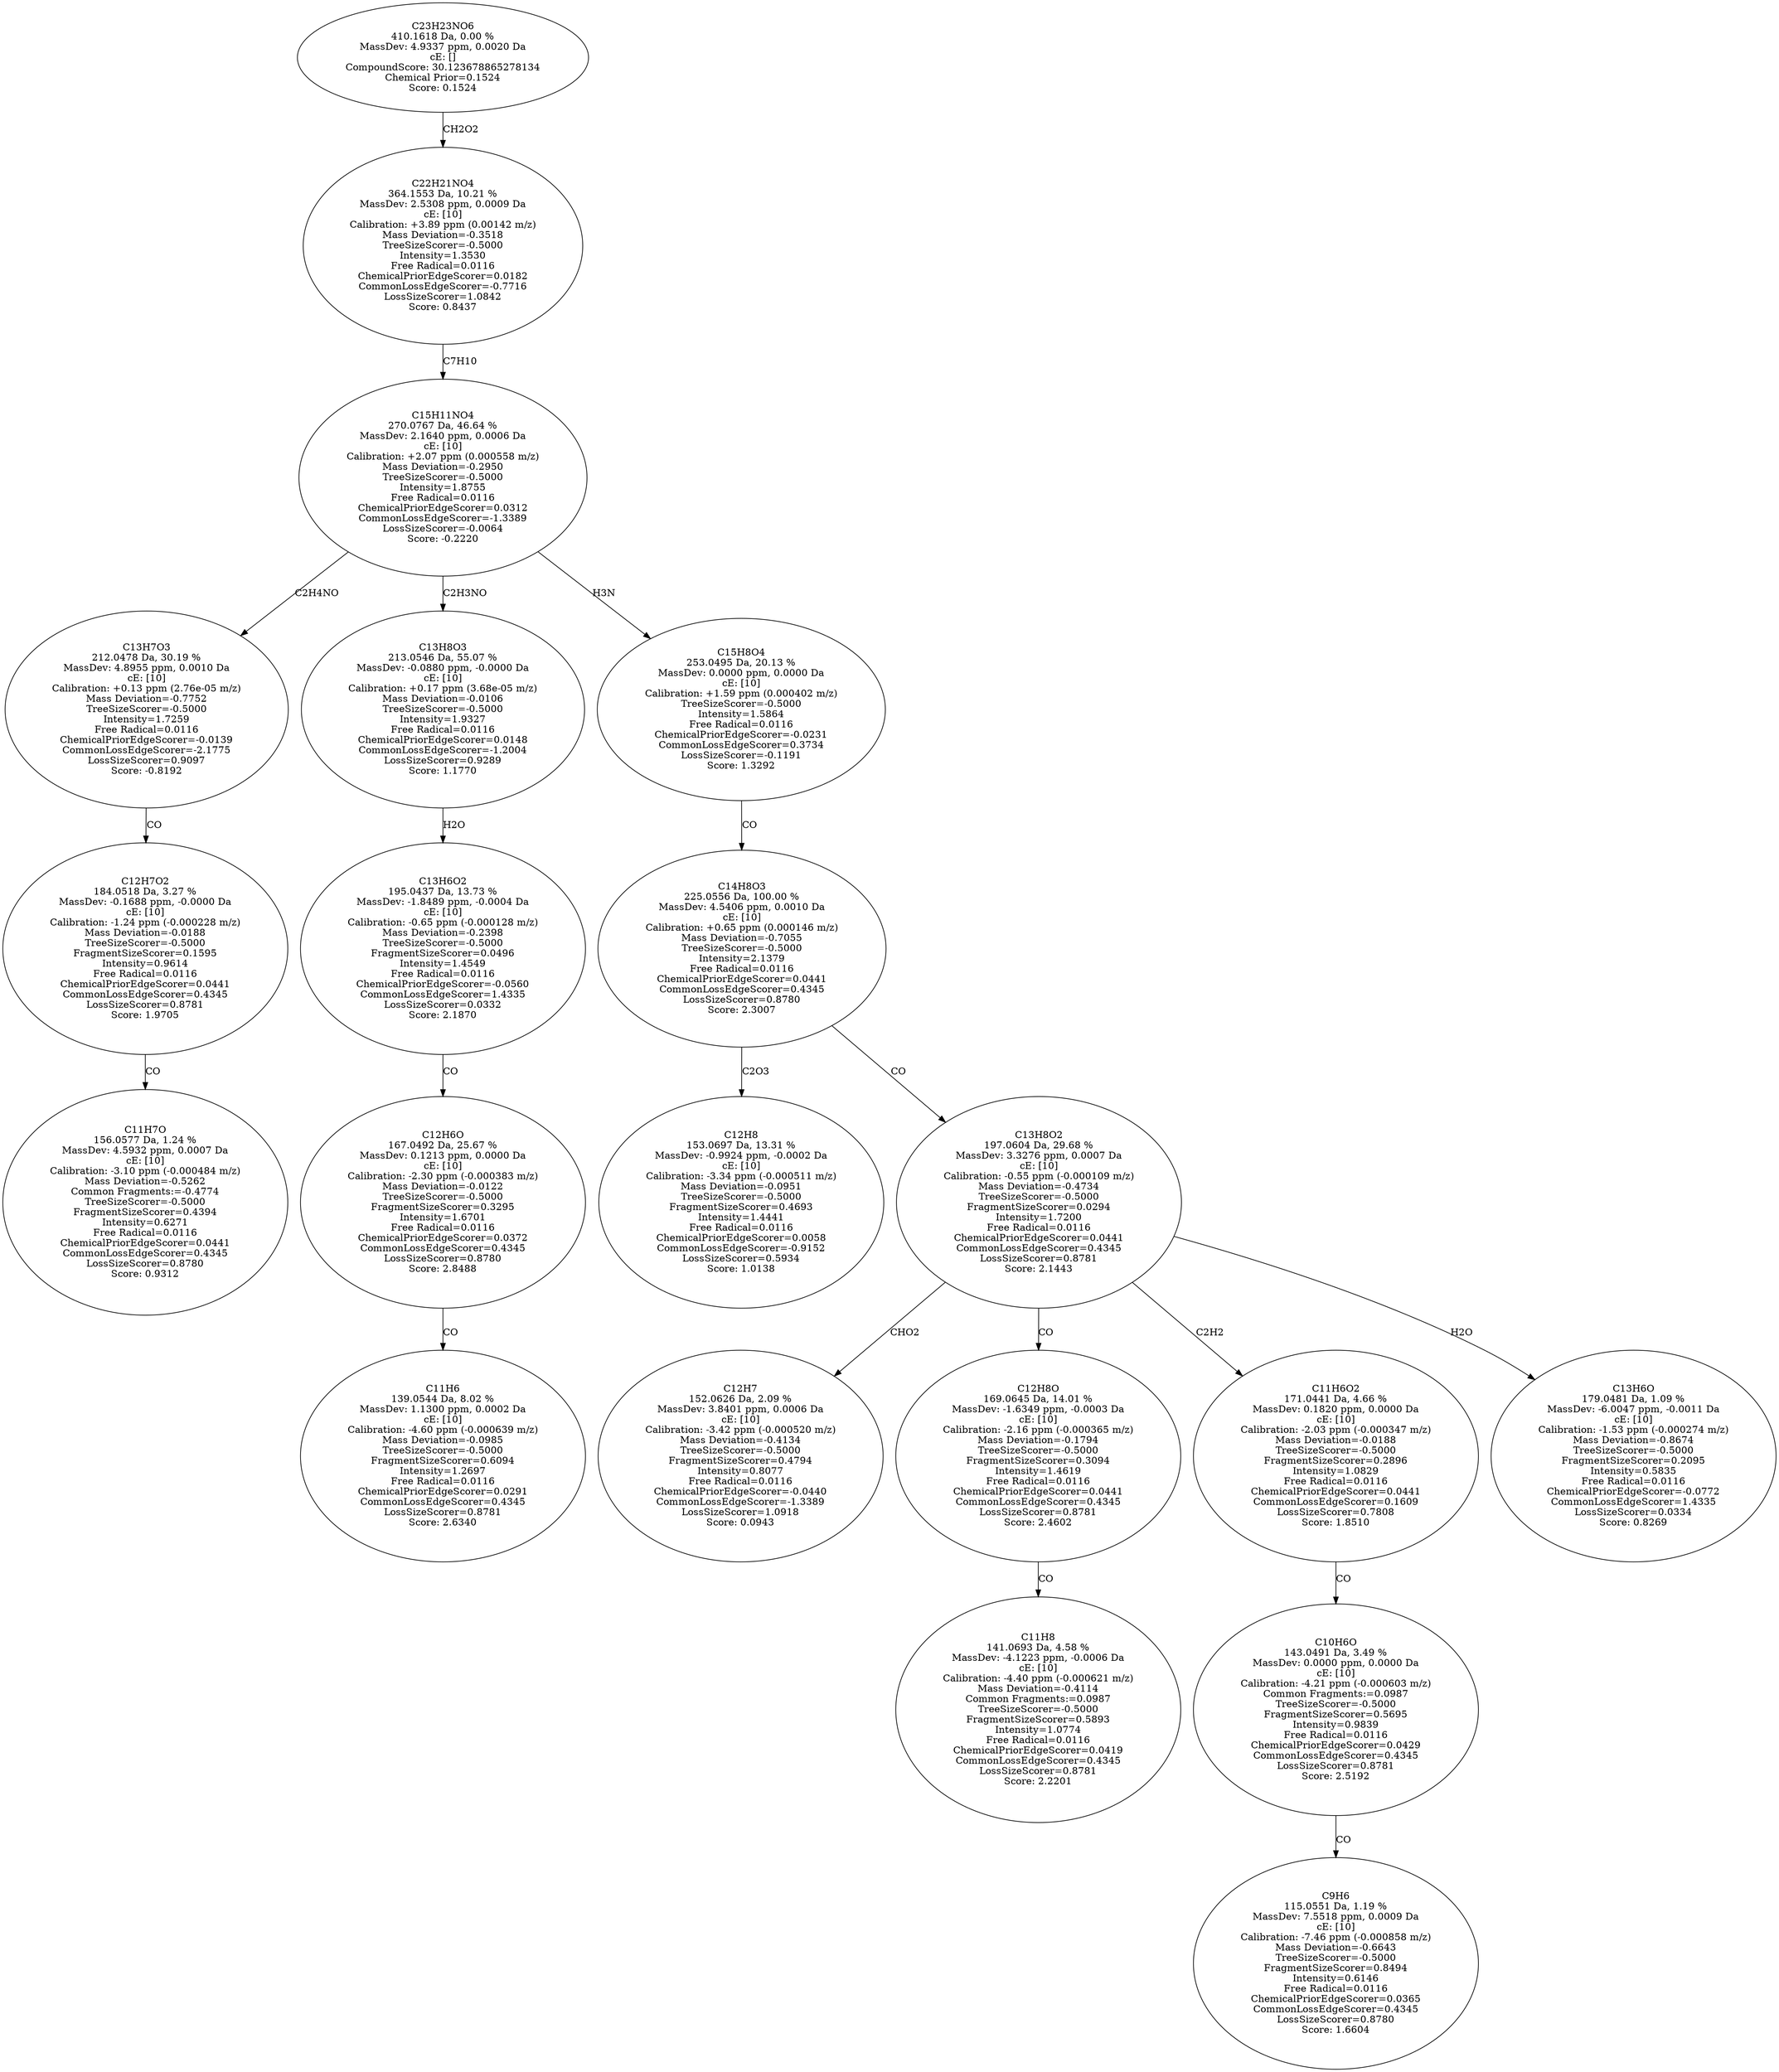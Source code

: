 strict digraph {
v1 [label="C11H7O\n156.0577 Da, 1.24 %\nMassDev: 4.5932 ppm, 0.0007 Da\ncE: [10]\nCalibration: -3.10 ppm (-0.000484 m/z)\nMass Deviation=-0.5262\nCommon Fragments:=-0.4774\nTreeSizeScorer=-0.5000\nFragmentSizeScorer=0.4394\nIntensity=0.6271\nFree Radical=0.0116\nChemicalPriorEdgeScorer=0.0441\nCommonLossEdgeScorer=0.4345\nLossSizeScorer=0.8780\nScore: 0.9312"];
v2 [label="C12H7O2\n184.0518 Da, 3.27 %\nMassDev: -0.1688 ppm, -0.0000 Da\ncE: [10]\nCalibration: -1.24 ppm (-0.000228 m/z)\nMass Deviation=-0.0188\nTreeSizeScorer=-0.5000\nFragmentSizeScorer=0.1595\nIntensity=0.9614\nFree Radical=0.0116\nChemicalPriorEdgeScorer=0.0441\nCommonLossEdgeScorer=0.4345\nLossSizeScorer=0.8781\nScore: 1.9705"];
v3 [label="C13H7O3\n212.0478 Da, 30.19 %\nMassDev: 4.8955 ppm, 0.0010 Da\ncE: [10]\nCalibration: +0.13 ppm (2.76e-05 m/z)\nMass Deviation=-0.7752\nTreeSizeScorer=-0.5000\nIntensity=1.7259\nFree Radical=0.0116\nChemicalPriorEdgeScorer=-0.0139\nCommonLossEdgeScorer=-2.1775\nLossSizeScorer=0.9097\nScore: -0.8192"];
v4 [label="C11H6\n139.0544 Da, 8.02 %\nMassDev: 1.1300 ppm, 0.0002 Da\ncE: [10]\nCalibration: -4.60 ppm (-0.000639 m/z)\nMass Deviation=-0.0985\nTreeSizeScorer=-0.5000\nFragmentSizeScorer=0.6094\nIntensity=1.2697\nFree Radical=0.0116\nChemicalPriorEdgeScorer=0.0291\nCommonLossEdgeScorer=0.4345\nLossSizeScorer=0.8781\nScore: 2.6340"];
v5 [label="C12H6O\n167.0492 Da, 25.67 %\nMassDev: 0.1213 ppm, 0.0000 Da\ncE: [10]\nCalibration: -2.30 ppm (-0.000383 m/z)\nMass Deviation=-0.0122\nTreeSizeScorer=-0.5000\nFragmentSizeScorer=0.3295\nIntensity=1.6701\nFree Radical=0.0116\nChemicalPriorEdgeScorer=0.0372\nCommonLossEdgeScorer=0.4345\nLossSizeScorer=0.8780\nScore: 2.8488"];
v6 [label="C13H6O2\n195.0437 Da, 13.73 %\nMassDev: -1.8489 ppm, -0.0004 Da\ncE: [10]\nCalibration: -0.65 ppm (-0.000128 m/z)\nMass Deviation=-0.2398\nTreeSizeScorer=-0.5000\nFragmentSizeScorer=0.0496\nIntensity=1.4549\nFree Radical=0.0116\nChemicalPriorEdgeScorer=-0.0560\nCommonLossEdgeScorer=1.4335\nLossSizeScorer=0.0332\nScore: 2.1870"];
v7 [label="C13H8O3\n213.0546 Da, 55.07 %\nMassDev: -0.0880 ppm, -0.0000 Da\ncE: [10]\nCalibration: +0.17 ppm (3.68e-05 m/z)\nMass Deviation=-0.0106\nTreeSizeScorer=-0.5000\nIntensity=1.9327\nFree Radical=0.0116\nChemicalPriorEdgeScorer=0.0148\nCommonLossEdgeScorer=-1.2004\nLossSizeScorer=0.9289\nScore: 1.1770"];
v8 [label="C12H8\n153.0697 Da, 13.31 %\nMassDev: -0.9924 ppm, -0.0002 Da\ncE: [10]\nCalibration: -3.34 ppm (-0.000511 m/z)\nMass Deviation=-0.0951\nTreeSizeScorer=-0.5000\nFragmentSizeScorer=0.4693\nIntensity=1.4441\nFree Radical=0.0116\nChemicalPriorEdgeScorer=0.0058\nCommonLossEdgeScorer=-0.9152\nLossSizeScorer=0.5934\nScore: 1.0138"];
v9 [label="C12H7\n152.0626 Da, 2.09 %\nMassDev: 3.8401 ppm, 0.0006 Da\ncE: [10]\nCalibration: -3.42 ppm (-0.000520 m/z)\nMass Deviation=-0.4134\nTreeSizeScorer=-0.5000\nFragmentSizeScorer=0.4794\nIntensity=0.8077\nFree Radical=0.0116\nChemicalPriorEdgeScorer=-0.0440\nCommonLossEdgeScorer=-1.3389\nLossSizeScorer=1.0918\nScore: 0.0943"];
v10 [label="C11H8\n141.0693 Da, 4.58 %\nMassDev: -4.1223 ppm, -0.0006 Da\ncE: [10]\nCalibration: -4.40 ppm (-0.000621 m/z)\nMass Deviation=-0.4114\nCommon Fragments:=0.0987\nTreeSizeScorer=-0.5000\nFragmentSizeScorer=0.5893\nIntensity=1.0774\nFree Radical=0.0116\nChemicalPriorEdgeScorer=0.0419\nCommonLossEdgeScorer=0.4345\nLossSizeScorer=0.8781\nScore: 2.2201"];
v11 [label="C12H8O\n169.0645 Da, 14.01 %\nMassDev: -1.6349 ppm, -0.0003 Da\ncE: [10]\nCalibration: -2.16 ppm (-0.000365 m/z)\nMass Deviation=-0.1794\nTreeSizeScorer=-0.5000\nFragmentSizeScorer=0.3094\nIntensity=1.4619\nFree Radical=0.0116\nChemicalPriorEdgeScorer=0.0441\nCommonLossEdgeScorer=0.4345\nLossSizeScorer=0.8781\nScore: 2.4602"];
v12 [label="C9H6\n115.0551 Da, 1.19 %\nMassDev: 7.5518 ppm, 0.0009 Da\ncE: [10]\nCalibration: -7.46 ppm (-0.000858 m/z)\nMass Deviation=-0.6643\nTreeSizeScorer=-0.5000\nFragmentSizeScorer=0.8494\nIntensity=0.6146\nFree Radical=0.0116\nChemicalPriorEdgeScorer=0.0365\nCommonLossEdgeScorer=0.4345\nLossSizeScorer=0.8780\nScore: 1.6604"];
v13 [label="C10H6O\n143.0491 Da, 3.49 %\nMassDev: 0.0000 ppm, 0.0000 Da\ncE: [10]\nCalibration: -4.21 ppm (-0.000603 m/z)\nCommon Fragments:=0.0987\nTreeSizeScorer=-0.5000\nFragmentSizeScorer=0.5695\nIntensity=0.9839\nFree Radical=0.0116\nChemicalPriorEdgeScorer=0.0429\nCommonLossEdgeScorer=0.4345\nLossSizeScorer=0.8781\nScore: 2.5192"];
v14 [label="C11H6O2\n171.0441 Da, 4.66 %\nMassDev: 0.1820 ppm, 0.0000 Da\ncE: [10]\nCalibration: -2.03 ppm (-0.000347 m/z)\nMass Deviation=-0.0188\nTreeSizeScorer=-0.5000\nFragmentSizeScorer=0.2896\nIntensity=1.0829\nFree Radical=0.0116\nChemicalPriorEdgeScorer=0.0441\nCommonLossEdgeScorer=0.1609\nLossSizeScorer=0.7808\nScore: 1.8510"];
v15 [label="C13H6O\n179.0481 Da, 1.09 %\nMassDev: -6.0047 ppm, -0.0011 Da\ncE: [10]\nCalibration: -1.53 ppm (-0.000274 m/z)\nMass Deviation=-0.8674\nTreeSizeScorer=-0.5000\nFragmentSizeScorer=0.2095\nIntensity=0.5835\nFree Radical=0.0116\nChemicalPriorEdgeScorer=-0.0772\nCommonLossEdgeScorer=1.4335\nLossSizeScorer=0.0334\nScore: 0.8269"];
v16 [label="C13H8O2\n197.0604 Da, 29.68 %\nMassDev: 3.3276 ppm, 0.0007 Da\ncE: [10]\nCalibration: -0.55 ppm (-0.000109 m/z)\nMass Deviation=-0.4734\nTreeSizeScorer=-0.5000\nFragmentSizeScorer=0.0294\nIntensity=1.7200\nFree Radical=0.0116\nChemicalPriorEdgeScorer=0.0441\nCommonLossEdgeScorer=0.4345\nLossSizeScorer=0.8781\nScore: 2.1443"];
v17 [label="C14H8O3\n225.0556 Da, 100.00 %\nMassDev: 4.5406 ppm, 0.0010 Da\ncE: [10]\nCalibration: +0.65 ppm (0.000146 m/z)\nMass Deviation=-0.7055\nTreeSizeScorer=-0.5000\nIntensity=2.1379\nFree Radical=0.0116\nChemicalPriorEdgeScorer=0.0441\nCommonLossEdgeScorer=0.4345\nLossSizeScorer=0.8780\nScore: 2.3007"];
v18 [label="C15H8O4\n253.0495 Da, 20.13 %\nMassDev: 0.0000 ppm, 0.0000 Da\ncE: [10]\nCalibration: +1.59 ppm (0.000402 m/z)\nTreeSizeScorer=-0.5000\nIntensity=1.5864\nFree Radical=0.0116\nChemicalPriorEdgeScorer=-0.0231\nCommonLossEdgeScorer=0.3734\nLossSizeScorer=-0.1191\nScore: 1.3292"];
v19 [label="C15H11NO4\n270.0767 Da, 46.64 %\nMassDev: 2.1640 ppm, 0.0006 Da\ncE: [10]\nCalibration: +2.07 ppm (0.000558 m/z)\nMass Deviation=-0.2950\nTreeSizeScorer=-0.5000\nIntensity=1.8755\nFree Radical=0.0116\nChemicalPriorEdgeScorer=0.0312\nCommonLossEdgeScorer=-1.3389\nLossSizeScorer=-0.0064\nScore: -0.2220"];
v20 [label="C22H21NO4\n364.1553 Da, 10.21 %\nMassDev: 2.5308 ppm, 0.0009 Da\ncE: [10]\nCalibration: +3.89 ppm (0.00142 m/z)\nMass Deviation=-0.3518\nTreeSizeScorer=-0.5000\nIntensity=1.3530\nFree Radical=0.0116\nChemicalPriorEdgeScorer=0.0182\nCommonLossEdgeScorer=-0.7716\nLossSizeScorer=1.0842\nScore: 0.8437"];
v21 [label="C23H23NO6\n410.1618 Da, 0.00 %\nMassDev: 4.9337 ppm, 0.0020 Da\ncE: []\nCompoundScore: 30.123678865278134\nChemical Prior=0.1524\nScore: 0.1524"];
v2 -> v1 [label="CO"];
v3 -> v2 [label="CO"];
v19 -> v3 [label="C2H4NO"];
v5 -> v4 [label="CO"];
v6 -> v5 [label="CO"];
v7 -> v6 [label="H2O"];
v19 -> v7 [label="C2H3NO"];
v17 -> v8 [label="C2O3"];
v16 -> v9 [label="CHO2"];
v11 -> v10 [label="CO"];
v16 -> v11 [label="CO"];
v13 -> v12 [label="CO"];
v14 -> v13 [label="CO"];
v16 -> v14 [label="C2H2"];
v16 -> v15 [label="H2O"];
v17 -> v16 [label="CO"];
v18 -> v17 [label="CO"];
v19 -> v18 [label="H3N"];
v20 -> v19 [label="C7H10"];
v21 -> v20 [label="CH2O2"];
}
